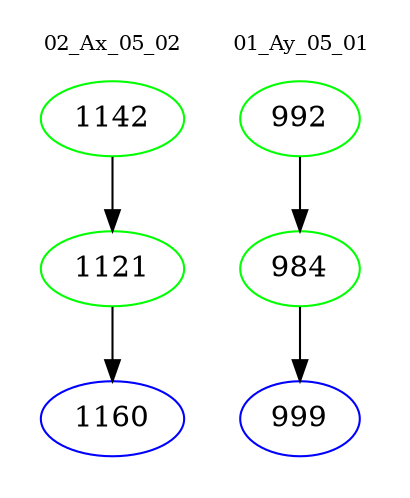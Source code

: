 digraph{
subgraph cluster_0 {
color = white
label = "02_Ax_05_02";
fontsize=10;
T0_1142 [label="1142", color="green"]
T0_1142 -> T0_1121 [color="black"]
T0_1121 [label="1121", color="green"]
T0_1121 -> T0_1160 [color="black"]
T0_1160 [label="1160", color="blue"]
}
subgraph cluster_1 {
color = white
label = "01_Ay_05_01";
fontsize=10;
T1_992 [label="992", color="green"]
T1_992 -> T1_984 [color="black"]
T1_984 [label="984", color="green"]
T1_984 -> T1_999 [color="black"]
T1_999 [label="999", color="blue"]
}
}

